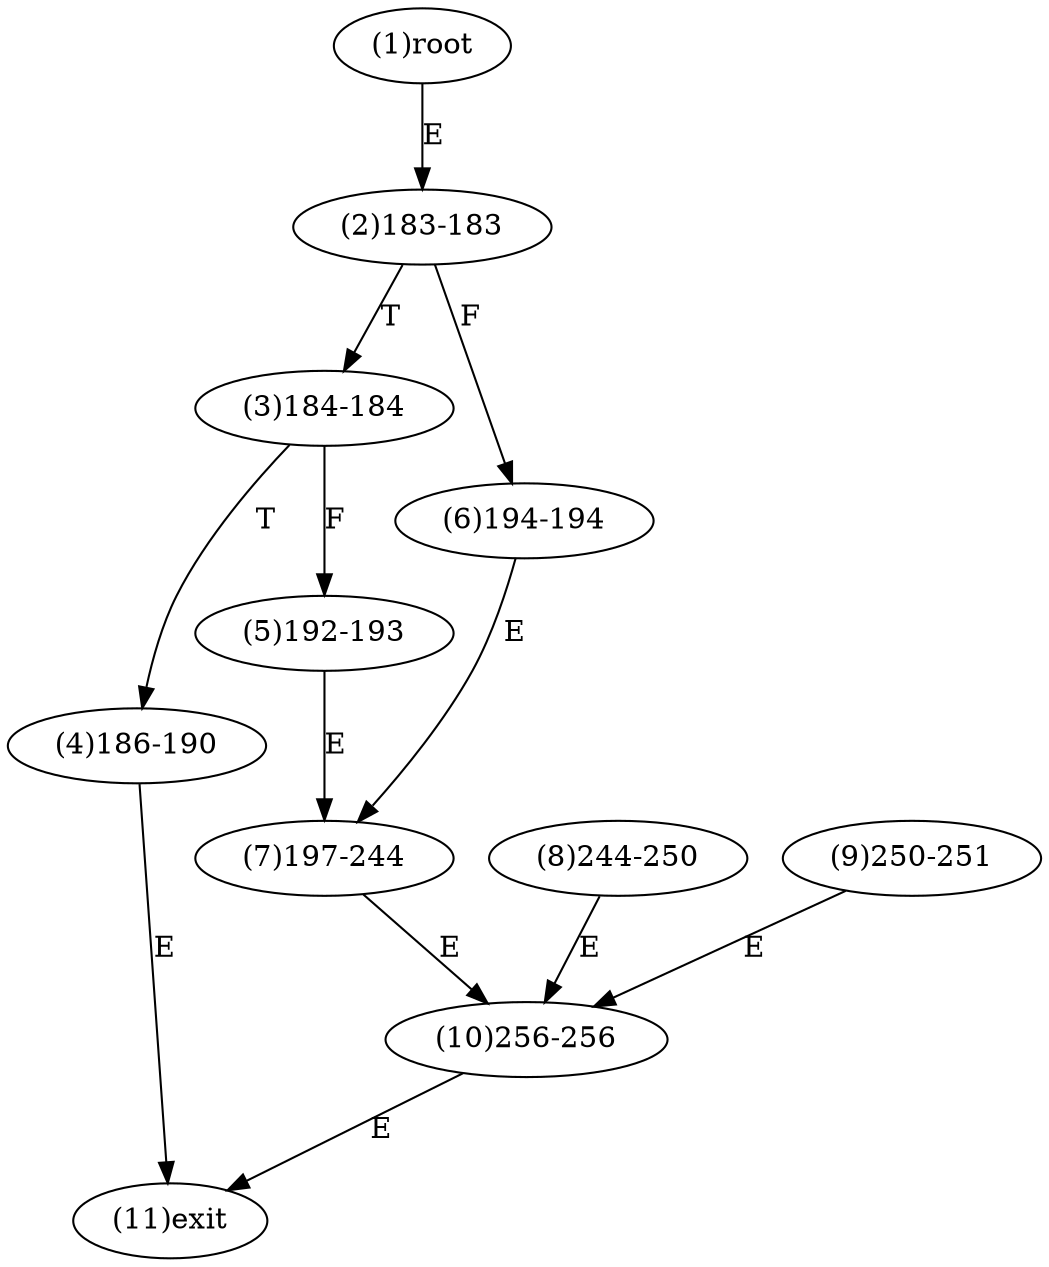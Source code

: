 digraph "" { 
1[ label="(1)root"];
2[ label="(2)183-183"];
3[ label="(3)184-184"];
4[ label="(4)186-190"];
5[ label="(5)192-193"];
6[ label="(6)194-194"];
7[ label="(7)197-244"];
8[ label="(8)244-250"];
9[ label="(9)250-251"];
10[ label="(10)256-256"];
11[ label="(11)exit"];
1->2[ label="E"];
2->6[ label="F"];
2->3[ label="T"];
3->5[ label="F"];
3->4[ label="T"];
4->11[ label="E"];
5->7[ label="E"];
6->7[ label="E"];
7->10[ label="E"];
8->10[ label="E"];
9->10[ label="E"];
10->11[ label="E"];
}